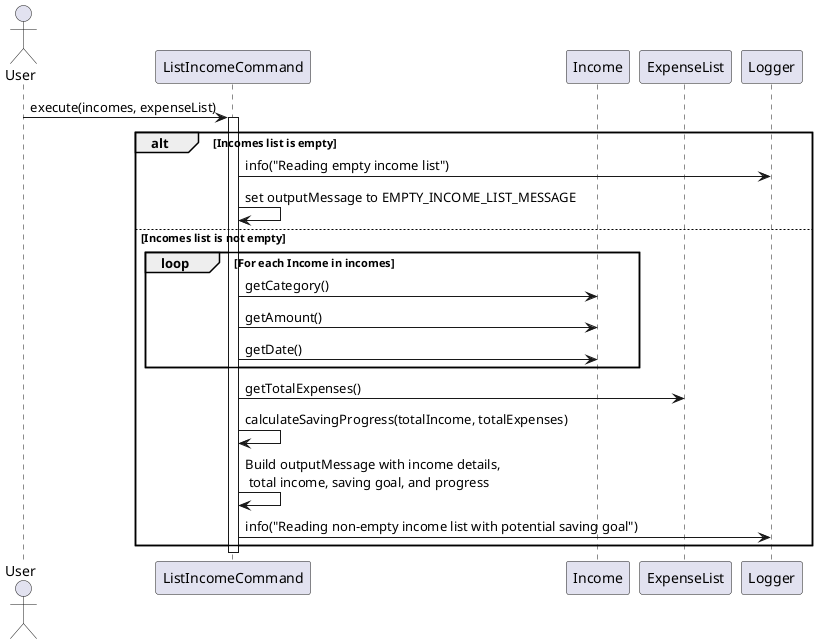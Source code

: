 @startuml
hide circle
skinparam participantIconSize 0

actor "User" as User
participant "ListIncomeCommand" as LIC
participant "Income" as Income
participant "ExpenseList" as ExpenseList
participant "Logger" as Logger

User -> LIC: execute(incomes, expenseList)
activate LIC
alt Incomes list is empty
    LIC -> Logger: info("Reading empty income list")
    LIC -> LIC: set outputMessage to EMPTY_INCOME_LIST_MESSAGE
else Incomes list is not empty
    loop For each Income in incomes
        LIC -> Income: getCategory()
        LIC -> Income: getAmount()
        LIC -> Income: getDate()
    end
    LIC -> ExpenseList: getTotalExpenses()
    LIC -> LIC: calculateSavingProgress(totalIncome, totalExpenses)
    LIC -> LIC: Build outputMessage with income details,\n total income, saving goal, and progress
    LIC -> Logger: info("Reading non-empty income list with potential saving goal")
end
deactivate LIC
@enduml